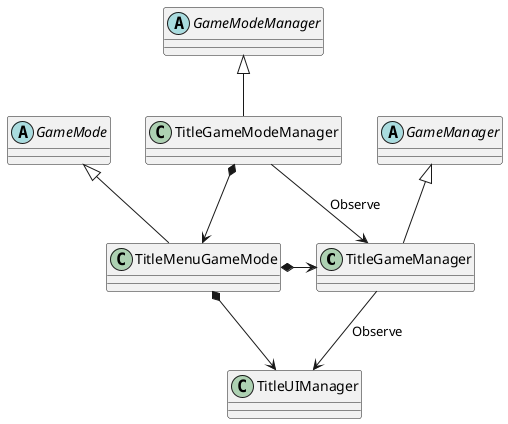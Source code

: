 @startuml タイトルシーン
class TitleGameManager{
}

class TitleUIManager{

}

class TitleMenuGameMode{

}

class TitleGameModeManager{

}

abstract class GameMode{

}

abstract class GameModeManager{

}

abstract class GameManager{

}

TitleGameManager -up-|> GameManager
TitleGameModeManager -up-|> GameModeManager
TitleMenuGameMode -up-|> GameMode

TitleMenuGameMode *--> TitleUIManager
TitleMenuGameMode *-right-> TitleGameManager 

TitleGameManager --> TitleUIManager : Observe

TitleGameModeManager -right-> TitleGameManager : Observe
TitleGameModeManager *--> TitleMenuGameMode



@enduml